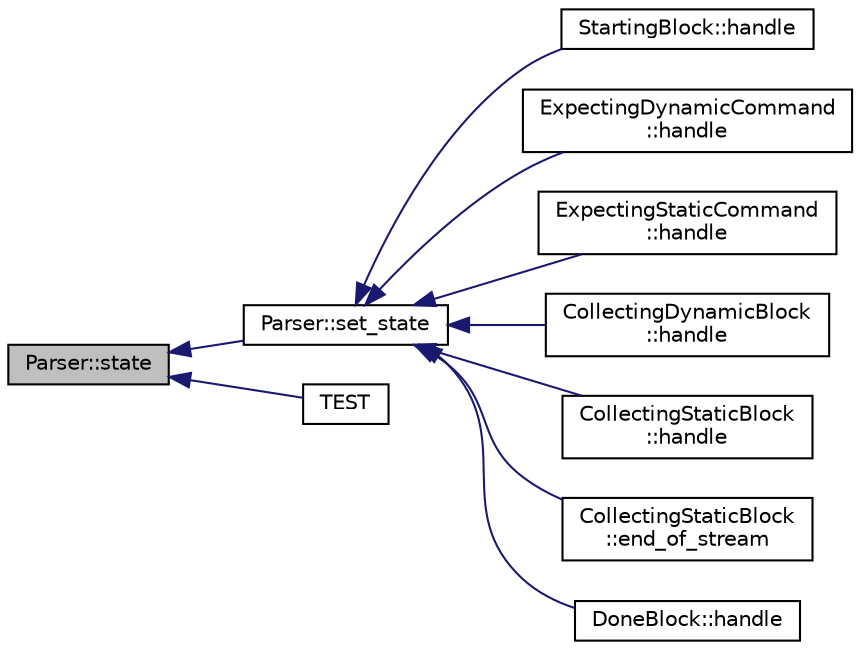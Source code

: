digraph "Parser::state"
{
 // INTERACTIVE_SVG=YES
  edge [fontname="Helvetica",fontsize="10",labelfontname="Helvetica",labelfontsize="10"];
  node [fontname="Helvetica",fontsize="10",shape=record];
  rankdir="LR";
  Node1 [label="Parser::state",height=0.2,width=0.4,color="black", fillcolor="grey75", style="filled" fontcolor="black"];
  Node1 -> Node2 [dir="back",color="midnightblue",fontsize="10",style="solid",fontname="Helvetica"];
  Node2 [label="Parser::set_state",height=0.2,width=0.4,color="black", fillcolor="white", style="filled",URL="$class_parser.html#ae360b42d0b240bef4027a1d7e9b8ebda"];
  Node2 -> Node3 [dir="back",color="midnightblue",fontsize="10",style="solid",fontname="Helvetica"];
  Node3 [label="StartingBlock::handle",height=0.2,width=0.4,color="black", fillcolor="white", style="filled",URL="$class_starting_block.html#ad02562eef7d122f865803c1debc27f54"];
  Node2 -> Node4 [dir="back",color="midnightblue",fontsize="10",style="solid",fontname="Helvetica"];
  Node4 [label="ExpectingDynamicCommand\l::handle",height=0.2,width=0.4,color="black", fillcolor="white", style="filled",URL="$class_expecting_dynamic_command.html#a1fcc00b7b10beb5c15c9cba4eac21567"];
  Node2 -> Node5 [dir="back",color="midnightblue",fontsize="10",style="solid",fontname="Helvetica"];
  Node5 [label="ExpectingStaticCommand\l::handle",height=0.2,width=0.4,color="black", fillcolor="white", style="filled",URL="$class_expecting_static_command.html#a4f05dcc686fe20c89b21e9e2110ddf8a"];
  Node2 -> Node6 [dir="back",color="midnightblue",fontsize="10",style="solid",fontname="Helvetica"];
  Node6 [label="CollectingDynamicBlock\l::handle",height=0.2,width=0.4,color="black", fillcolor="white", style="filled",URL="$class_collecting_dynamic_block.html#a1b24141d8337e1b097f1114f6285396d"];
  Node2 -> Node7 [dir="back",color="midnightblue",fontsize="10",style="solid",fontname="Helvetica"];
  Node7 [label="CollectingStaticBlock\l::handle",height=0.2,width=0.4,color="black", fillcolor="white", style="filled",URL="$class_collecting_static_block.html#ae3b1cc7db819dafaff6e5964e0b0ccbe"];
  Node2 -> Node8 [dir="back",color="midnightblue",fontsize="10",style="solid",fontname="Helvetica"];
  Node8 [label="CollectingStaticBlock\l::end_of_stream",height=0.2,width=0.4,color="black", fillcolor="white", style="filled",URL="$class_collecting_static_block.html#ac801d05c4c30c7c8ae25983542bab09c"];
  Node2 -> Node9 [dir="back",color="midnightblue",fontsize="10",style="solid",fontname="Helvetica"];
  Node9 [label="DoneBlock::handle",height=0.2,width=0.4,color="black", fillcolor="white", style="filled",URL="$class_done_block.html#adf86a0c75d4471ca64fad4977fb7837f"];
  Node1 -> Node10 [dir="back",color="midnightblue",fontsize="10",style="solid",fontname="Helvetica"];
  Node10 [label="TEST",height=0.2,width=0.4,color="black", fillcolor="white", style="filled",URL="$test__bulk_8cpp.html#ae2449c5fac824a37e2de2fd552489499"];
}
